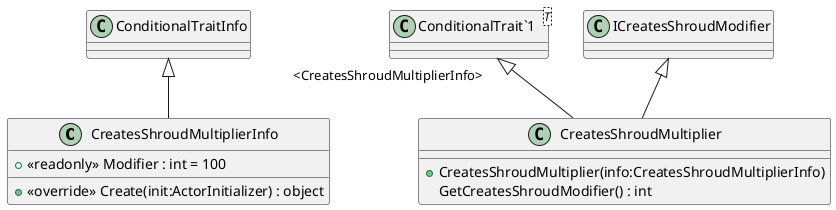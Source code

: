 @startuml
class CreatesShroudMultiplierInfo {
    + <<readonly>> Modifier : int = 100
    + <<override>> Create(init:ActorInitializer) : object
}
class CreatesShroudMultiplier {
    + CreatesShroudMultiplier(info:CreatesShroudMultiplierInfo)
    GetCreatesShroudModifier() : int
}
class "ConditionalTrait`1"<T> {
}
ConditionalTraitInfo <|-- CreatesShroudMultiplierInfo
"ConditionalTrait`1" "<CreatesShroudMultiplierInfo>" <|-- CreatesShroudMultiplier
ICreatesShroudModifier <|-- CreatesShroudMultiplier
@enduml
